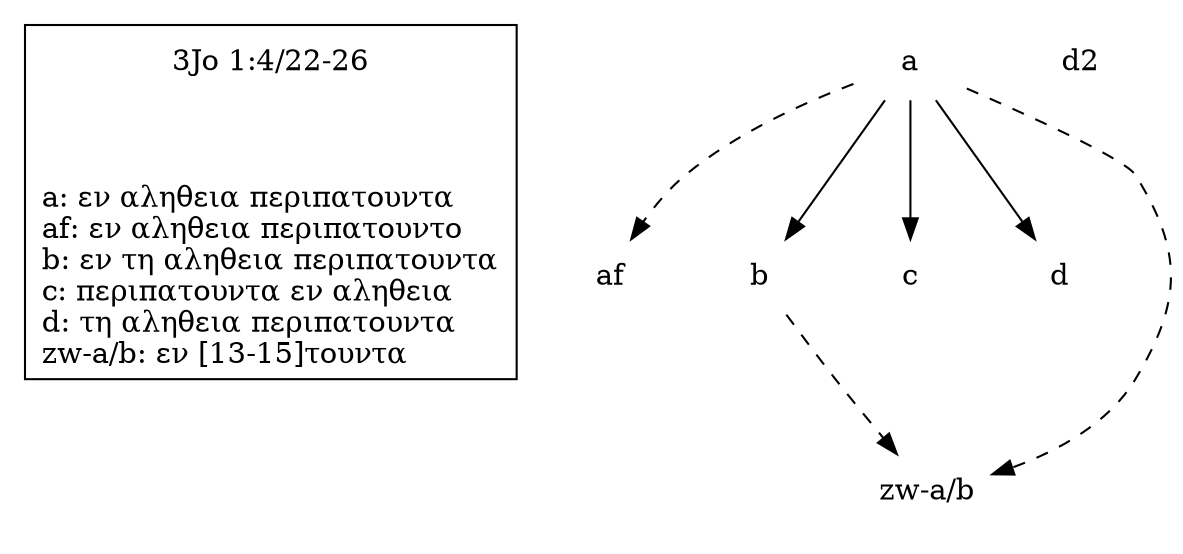 digraph local_stemma {
	margin=0;
	subgraph cluster_legend {
		passage [shape=plaintext, label="3Jo 1:4/22-26"]
		readings [shape=plaintext, label="a: εν αληθεια περιπατουντα\laf: εν αληθεια περιπατουντο\lb: εν τη αληθεια περιπατουντα\lc: περιπατουντα εν αληθεια\ld: τη αληθεια περιπατουντα\lzw-a/b: εν [13-15]τουντα\l"];
		passage -> readings[style=invis];
	}
	subgraph cluster_stemma {
		style=invis;
		node [shape=plaintext];
		0 [label="d2"];
		1 [label="a"];
		2 [label="af"];
		3 [label="b"];
		4 [label="c"];
		5 [label="d"];
		6 [label="zw-a/b"];
		1 -> 2[style=dashed];
		1 -> 3[style=solid];
		1 -> 4[style=solid];
		1 -> 5[style=solid];
		1 -> 6[style=dashed];
		3 -> 6[style=dashed];
	}
}
